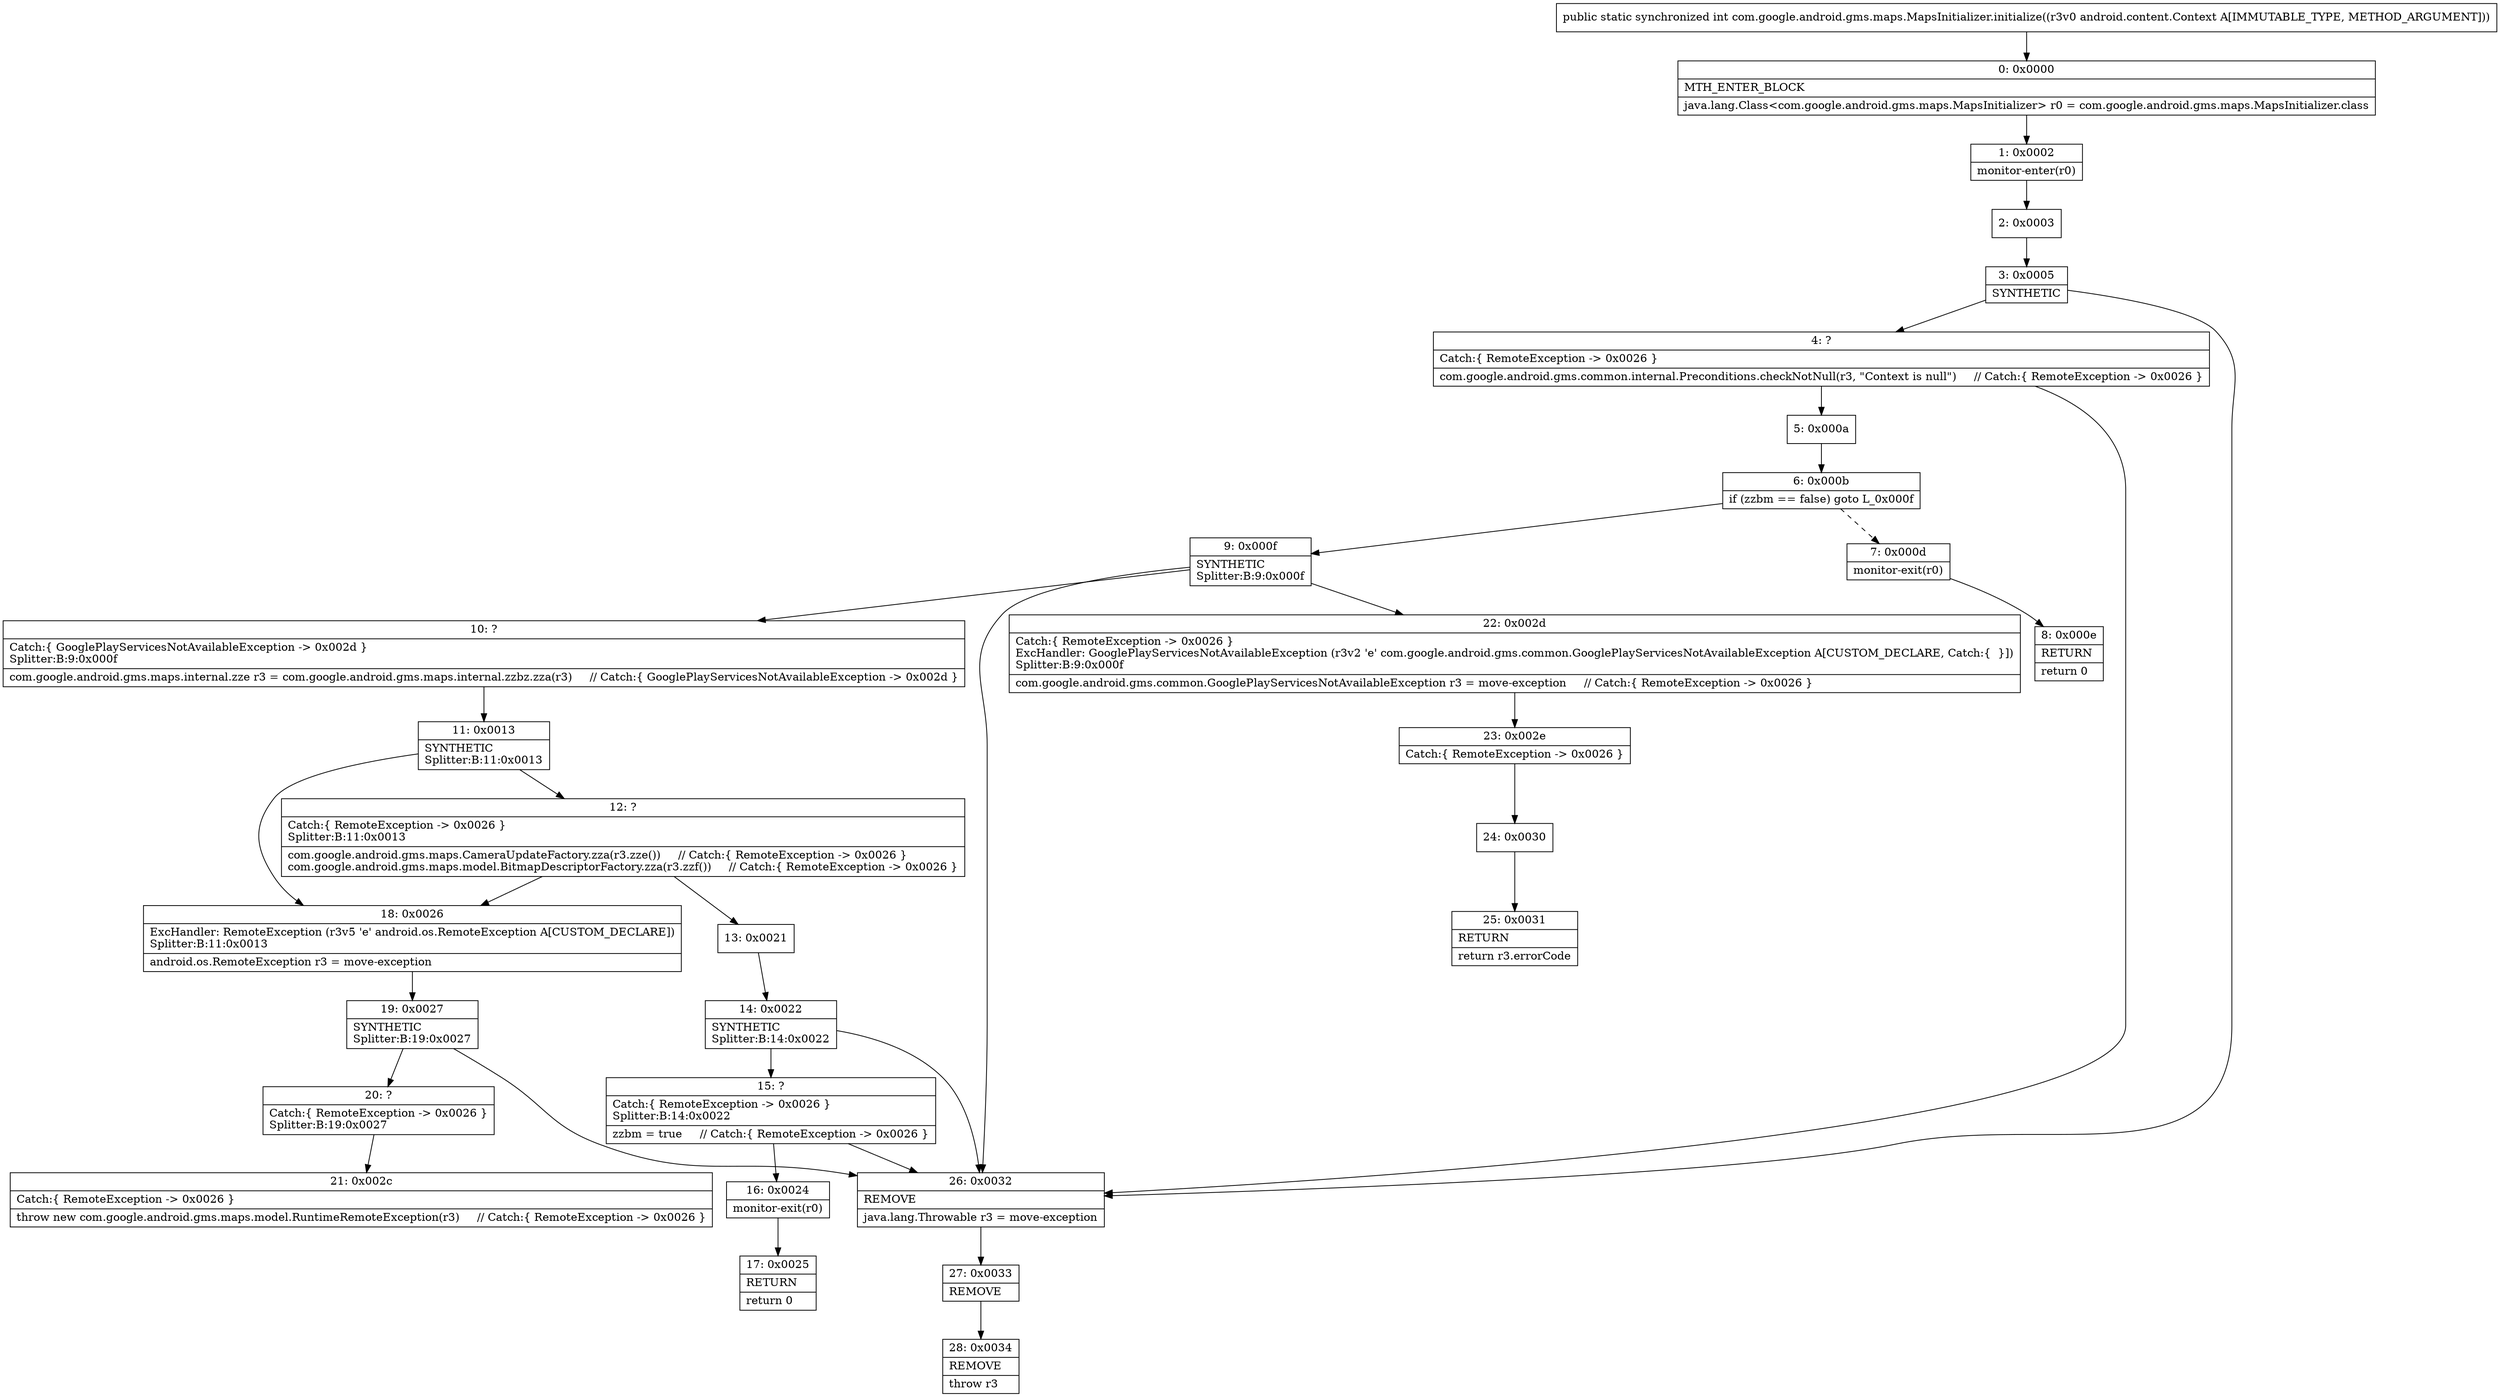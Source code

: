 digraph "CFG forcom.google.android.gms.maps.MapsInitializer.initialize(Landroid\/content\/Context;)I" {
Node_0 [shape=record,label="{0\:\ 0x0000|MTH_ENTER_BLOCK\l|java.lang.Class\<com.google.android.gms.maps.MapsInitializer\> r0 = com.google.android.gms.maps.MapsInitializer.class\l}"];
Node_1 [shape=record,label="{1\:\ 0x0002|monitor\-enter(r0)\l}"];
Node_2 [shape=record,label="{2\:\ 0x0003}"];
Node_3 [shape=record,label="{3\:\ 0x0005|SYNTHETIC\l}"];
Node_4 [shape=record,label="{4\:\ ?|Catch:\{ RemoteException \-\> 0x0026 \}\l|com.google.android.gms.common.internal.Preconditions.checkNotNull(r3, \"Context is null\")     \/\/ Catch:\{ RemoteException \-\> 0x0026 \}\l}"];
Node_5 [shape=record,label="{5\:\ 0x000a}"];
Node_6 [shape=record,label="{6\:\ 0x000b|if (zzbm == false) goto L_0x000f\l}"];
Node_7 [shape=record,label="{7\:\ 0x000d|monitor\-exit(r0)\l}"];
Node_8 [shape=record,label="{8\:\ 0x000e|RETURN\l|return 0\l}"];
Node_9 [shape=record,label="{9\:\ 0x000f|SYNTHETIC\lSplitter:B:9:0x000f\l}"];
Node_10 [shape=record,label="{10\:\ ?|Catch:\{ GooglePlayServicesNotAvailableException \-\> 0x002d \}\lSplitter:B:9:0x000f\l|com.google.android.gms.maps.internal.zze r3 = com.google.android.gms.maps.internal.zzbz.zza(r3)     \/\/ Catch:\{ GooglePlayServicesNotAvailableException \-\> 0x002d \}\l}"];
Node_11 [shape=record,label="{11\:\ 0x0013|SYNTHETIC\lSplitter:B:11:0x0013\l}"];
Node_12 [shape=record,label="{12\:\ ?|Catch:\{ RemoteException \-\> 0x0026 \}\lSplitter:B:11:0x0013\l|com.google.android.gms.maps.CameraUpdateFactory.zza(r3.zze())     \/\/ Catch:\{ RemoteException \-\> 0x0026 \}\lcom.google.android.gms.maps.model.BitmapDescriptorFactory.zza(r3.zzf())     \/\/ Catch:\{ RemoteException \-\> 0x0026 \}\l}"];
Node_13 [shape=record,label="{13\:\ 0x0021}"];
Node_14 [shape=record,label="{14\:\ 0x0022|SYNTHETIC\lSplitter:B:14:0x0022\l}"];
Node_15 [shape=record,label="{15\:\ ?|Catch:\{ RemoteException \-\> 0x0026 \}\lSplitter:B:14:0x0022\l|zzbm = true     \/\/ Catch:\{ RemoteException \-\> 0x0026 \}\l}"];
Node_16 [shape=record,label="{16\:\ 0x0024|monitor\-exit(r0)\l}"];
Node_17 [shape=record,label="{17\:\ 0x0025|RETURN\l|return 0\l}"];
Node_18 [shape=record,label="{18\:\ 0x0026|ExcHandler: RemoteException (r3v5 'e' android.os.RemoteException A[CUSTOM_DECLARE])\lSplitter:B:11:0x0013\l|android.os.RemoteException r3 = move\-exception\l}"];
Node_19 [shape=record,label="{19\:\ 0x0027|SYNTHETIC\lSplitter:B:19:0x0027\l}"];
Node_20 [shape=record,label="{20\:\ ?|Catch:\{ RemoteException \-\> 0x0026 \}\lSplitter:B:19:0x0027\l}"];
Node_21 [shape=record,label="{21\:\ 0x002c|Catch:\{ RemoteException \-\> 0x0026 \}\l|throw new com.google.android.gms.maps.model.RuntimeRemoteException(r3)     \/\/ Catch:\{ RemoteException \-\> 0x0026 \}\l}"];
Node_22 [shape=record,label="{22\:\ 0x002d|Catch:\{ RemoteException \-\> 0x0026 \}\lExcHandler: GooglePlayServicesNotAvailableException (r3v2 'e' com.google.android.gms.common.GooglePlayServicesNotAvailableException A[CUSTOM_DECLARE, Catch:\{  \}])\lSplitter:B:9:0x000f\l|com.google.android.gms.common.GooglePlayServicesNotAvailableException r3 = move\-exception     \/\/ Catch:\{ RemoteException \-\> 0x0026 \}\l}"];
Node_23 [shape=record,label="{23\:\ 0x002e|Catch:\{ RemoteException \-\> 0x0026 \}\l}"];
Node_24 [shape=record,label="{24\:\ 0x0030}"];
Node_25 [shape=record,label="{25\:\ 0x0031|RETURN\l|return r3.errorCode\l}"];
Node_26 [shape=record,label="{26\:\ 0x0032|REMOVE\l|java.lang.Throwable r3 = move\-exception\l}"];
Node_27 [shape=record,label="{27\:\ 0x0033|REMOVE\l}"];
Node_28 [shape=record,label="{28\:\ 0x0034|REMOVE\l|throw r3\l}"];
MethodNode[shape=record,label="{public static synchronized int com.google.android.gms.maps.MapsInitializer.initialize((r3v0 android.content.Context A[IMMUTABLE_TYPE, METHOD_ARGUMENT])) }"];
MethodNode -> Node_0;
Node_0 -> Node_1;
Node_1 -> Node_2;
Node_2 -> Node_3;
Node_3 -> Node_4;
Node_3 -> Node_26;
Node_4 -> Node_5;
Node_4 -> Node_26;
Node_5 -> Node_6;
Node_6 -> Node_7[style=dashed];
Node_6 -> Node_9;
Node_7 -> Node_8;
Node_9 -> Node_10;
Node_9 -> Node_22;
Node_9 -> Node_26;
Node_10 -> Node_11;
Node_11 -> Node_12;
Node_11 -> Node_18;
Node_12 -> Node_13;
Node_12 -> Node_18;
Node_13 -> Node_14;
Node_14 -> Node_15;
Node_14 -> Node_26;
Node_15 -> Node_16;
Node_15 -> Node_26;
Node_16 -> Node_17;
Node_18 -> Node_19;
Node_19 -> Node_20;
Node_19 -> Node_26;
Node_20 -> Node_21;
Node_22 -> Node_23;
Node_23 -> Node_24;
Node_24 -> Node_25;
Node_26 -> Node_27;
Node_27 -> Node_28;
}

